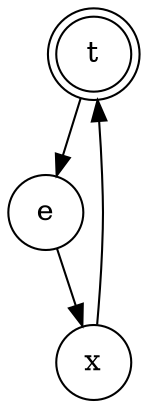 digraph {   
    node [shape = doublecircle, color = black] t ;
    node [shape = circle];
    node [color= black];
    t -> e -> x -> t;	
}